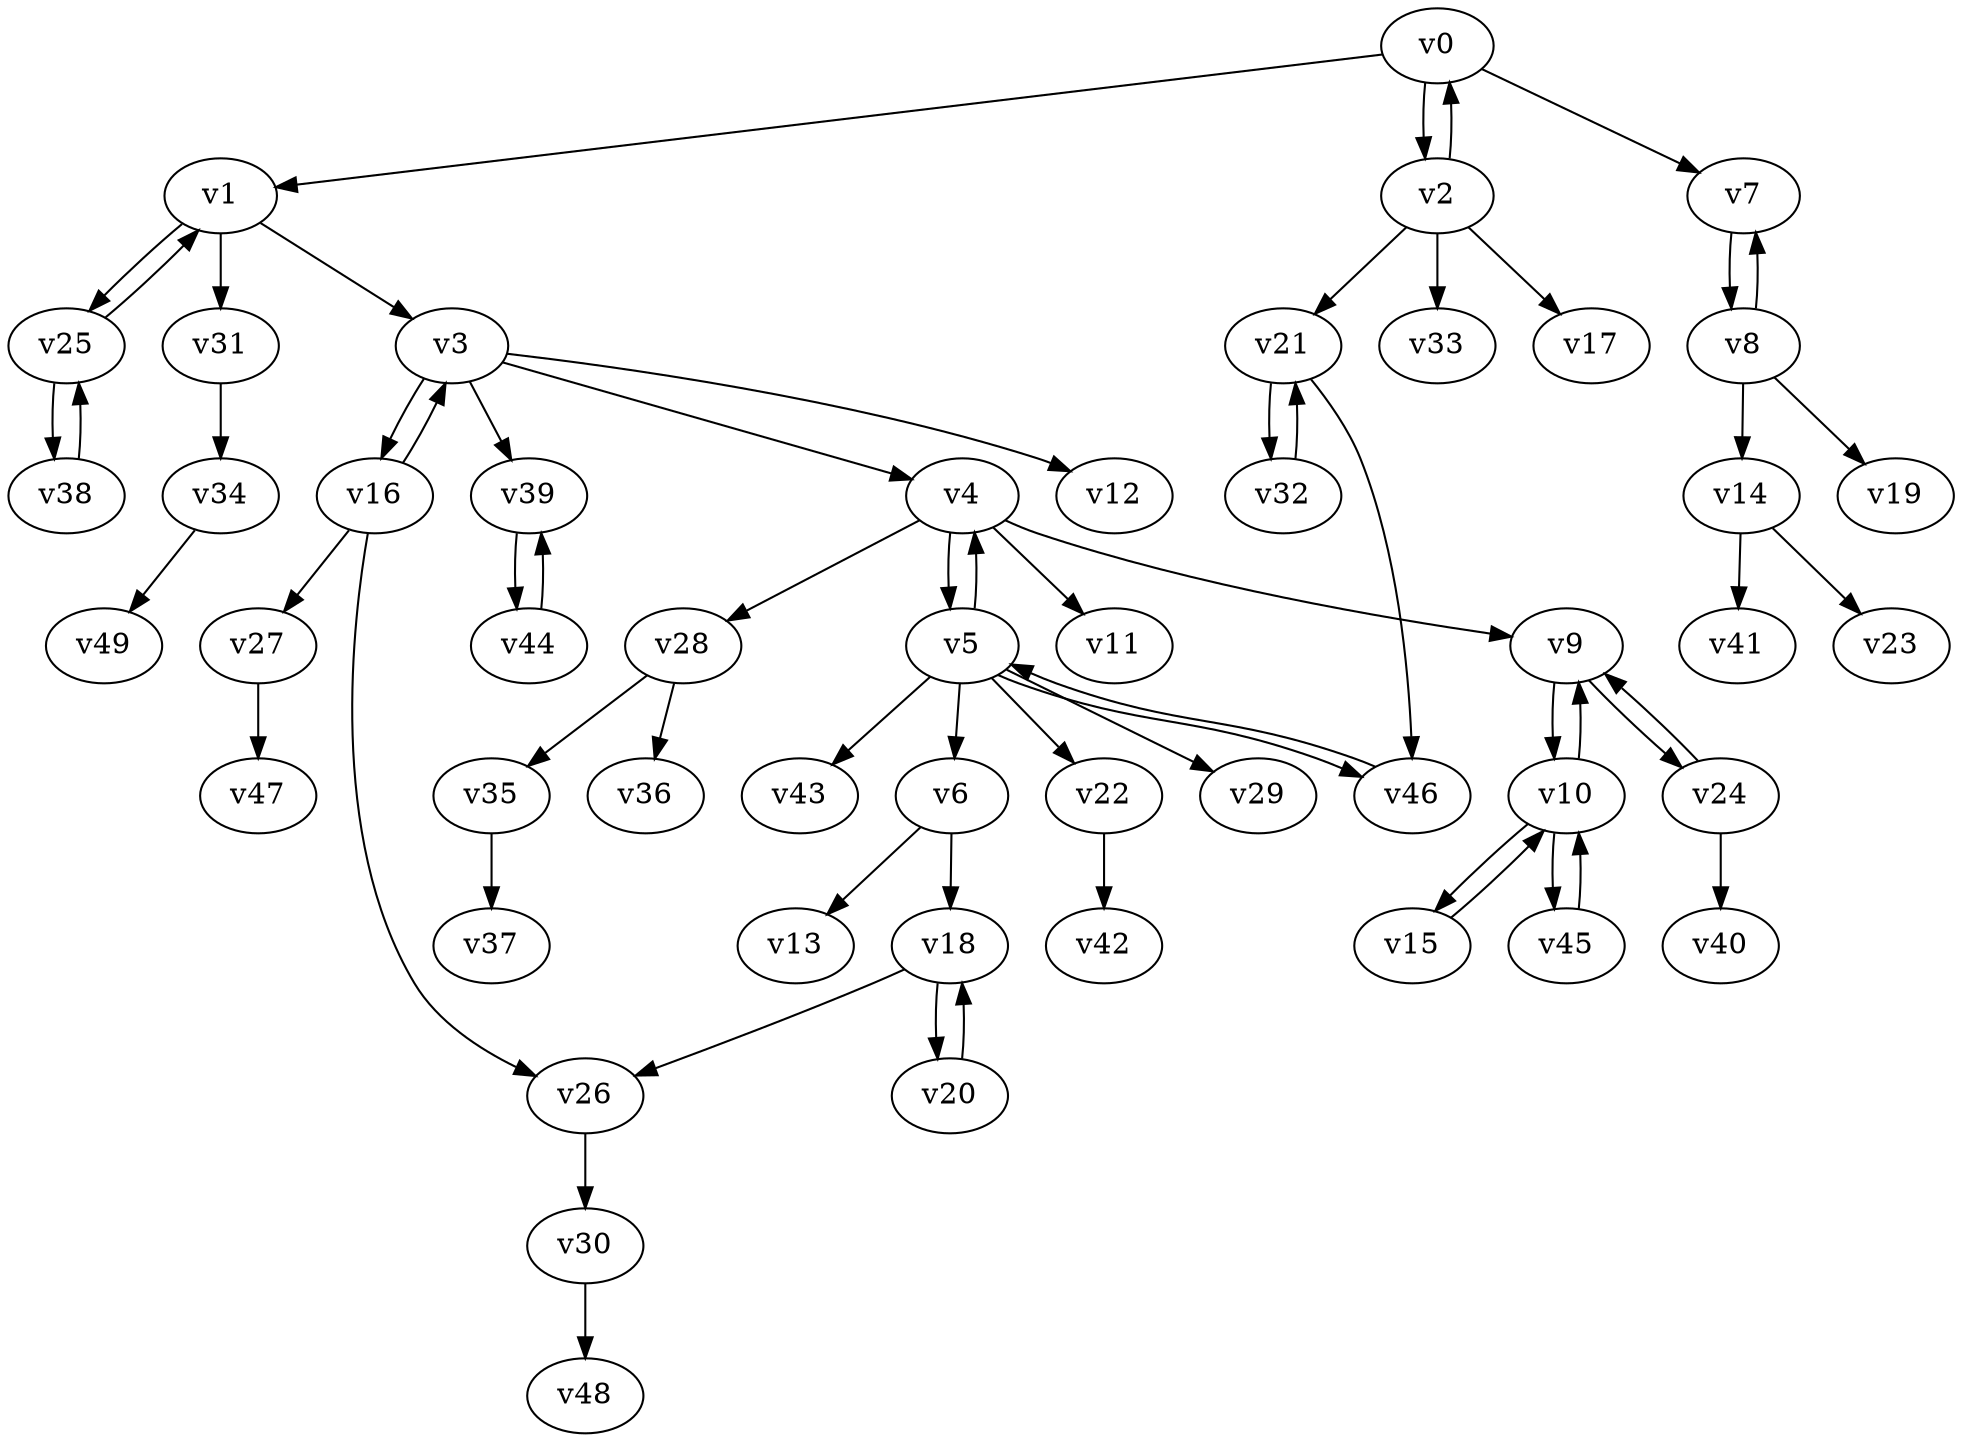 digraph test071 {
    v0 [name="v0", player=0, weight=10];
    v1 [name="v1", player=1, weight=3];
    v2 [name="v2", player=0, weight=11];
    v3 [name="v3", player=1, weight=13];
    v4 [name="v4", player=0, weight=11];
    v5 [name="v5", player=1, weight=2];
    v6 [name="v6", player=0, weight=2];
    v7 [name="v7", player=1, weight=8];
    v8 [name="v8", player=0, weight=11];
    v9 [name="v9", player=1, weight=6];
    v10 [name="v10", player=0, weight=14];
    v11 [name="v11", player=1, weight=6];
    v12 [name="v12", player=0, weight=2];
    v13 [name="v13", player=1, weight=3];
    v14 [name="v14", player=0, weight=11];
    v15 [name="v15", player=1, weight=13];
    v16 [name="v16", player=0, weight=5];
    v17 [name="v17", player=1, weight=11];
    v18 [name="v18", player=0, weight=6];
    v19 [name="v19", player=1, weight=11];
    v20 [name="v20", player=0, weight=10];
    v21 [name="v21", player=1, weight=8];
    v22 [name="v22", player=0, weight=2];
    v23 [name="v23", player=1, weight=7];
    v24 [name="v24", player=0, weight=1];
    v25 [name="v25", player=1, weight=11];
    v26 [name="v26", player=0, weight=5];
    v27 [name="v27", player=1, weight=11];
    v28 [name="v28", player=0, weight=14];
    v29 [name="v29", player=1, weight=8];
    v30 [name="v30", player=0, weight=3];
    v31 [name="v31", player=1, weight=7];
    v32 [name="v32", player=0, weight=4];
    v33 [name="v33", player=1, weight=12];
    v34 [name="v34", player=0, weight=0];
    v35 [name="v35", player=1, weight=7];
    v36 [name="v36", player=0, weight=8];
    v37 [name="v37", player=1, weight=5];
    v38 [name="v38", player=0, weight=17];
    v39 [name="v39", player=1, weight=3];
    v40 [name="v40", player=0, weight=12];
    v41 [name="v41", player=1, weight=4];
    v42 [name="v42", player=0, weight=4];
    v43 [name="v43", player=1, weight=-2];
    v44 [name="v44", player=0, weight=1];
    v45 [name="v45", player=1, weight=16];
    v46 [name="v46", player=0, weight=-2];
    v47 [name="v47", player=1, weight=-1];
    v48 [name="v48", player=0, weight=12];
    v49 [name="v49", player=1, weight=2];
    v0 -> v1;
    v0 -> v2;
    v2 -> v0;
    v1 -> v3;
    v3 -> v4;
    v4 -> v5;
    v5 -> v4;
    v5 -> v6;
    v0 -> v7;
    v7 -> v8;
    v8 -> v7;
    v4 -> v9;
    v9 -> v10;
    v10 -> v9;
    v4 -> v11;
    v3 -> v12;
    v6 -> v13;
    v8 -> v14;
    v10 -> v15;
    v15 -> v10;
    v3 -> v16;
    v16 -> v3;
    v2 -> v17;
    v6 -> v18;
    v8 -> v19;
    v18 -> v20;
    v20 -> v18;
    v2 -> v21;
    v5 -> v22;
    v14 -> v23;
    v9 -> v24;
    v24 -> v9;
    v1 -> v25;
    v25 -> v1;
    v16 -> v26;
    v16 -> v27;
    v4 -> v28;
    v5 -> v29;
    v26 -> v30;
    v1 -> v31;
    v21 -> v32;
    v32 -> v21;
    v2 -> v33;
    v31 -> v34;
    v28 -> v35;
    v28 -> v36;
    v35 -> v37;
    v25 -> v38;
    v38 -> v25;
    v3 -> v39;
    v24 -> v40;
    v14 -> v41;
    v22 -> v42;
    v5 -> v43;
    v39 -> v44;
    v44 -> v39;
    v10 -> v45;
    v45 -> v10;
    v5 -> v46;
    v46 -> v5;
    v27 -> v47;
    v30 -> v48;
    v34 -> v49;
    v21 -> v46;
    v18 -> v26;
}

